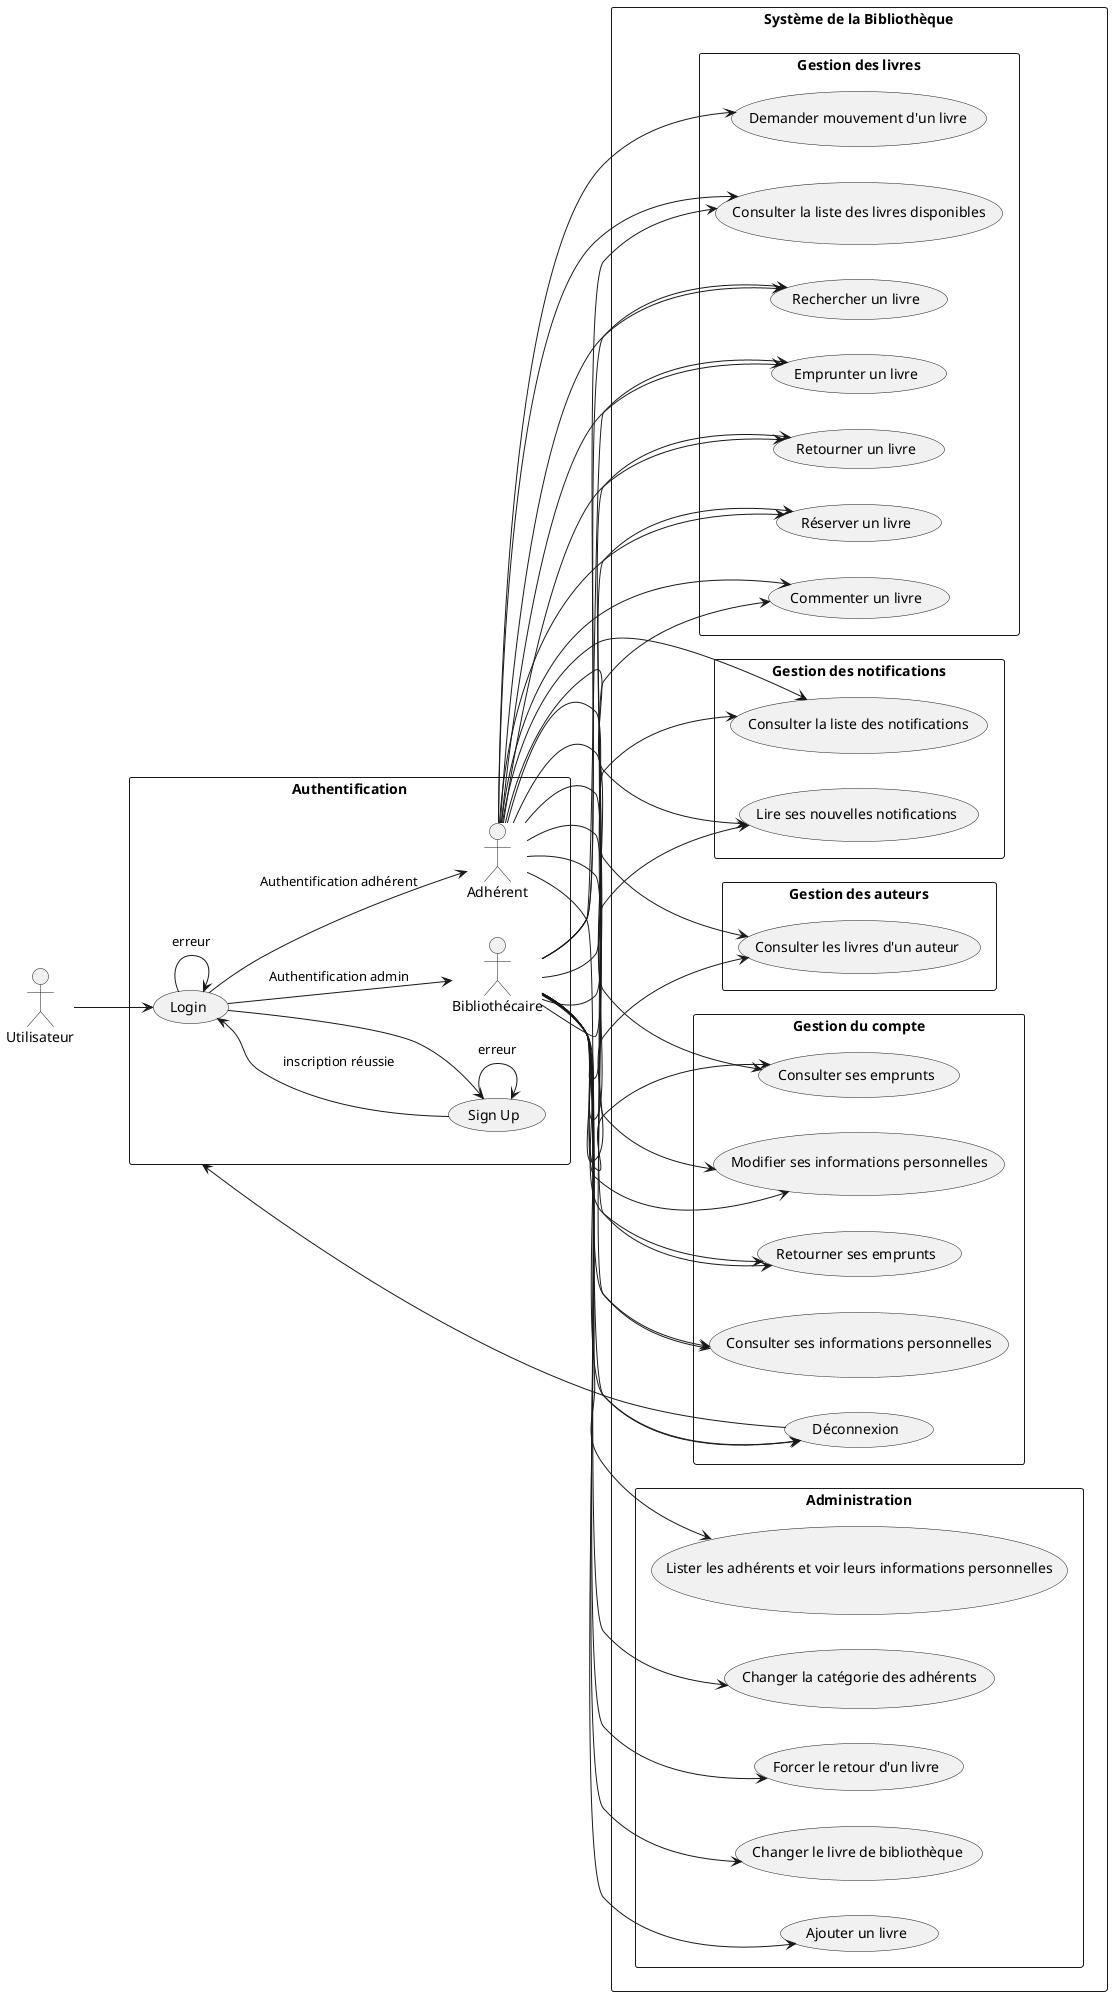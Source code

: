 @startuml

left to right direction

actor Utilisateur as User

rectangle "Authentification" {
    User--> (Login)
    (Login)-->(Login): erreur
    (Login)-->(Sign Up)
    (Sign Up)-->(Sign Up): erreur
    (Sign Up)-->(Login): inscription réussie
    (Login)-->"Adhérent": Authentification adhérent
    (Login)-->"Bibliothécaire": Authentification admin
}

rectangle "Système de la Bibliothèque" {
    rectangle "Gestion des livres" {
        "Adhérent" --> (Consulter la liste des livres disponibles)
        "Bibliothécaire" --> (Consulter la liste des livres disponibles)

        "Adhérent" --> (Rechercher un livre)
        "Bibliothécaire" --> (Rechercher un livre)

        "Adhérent" --> (Emprunter un livre)
        "Bibliothécaire" --> (Emprunter un livre)

        "Adhérent" --> (Retourner un livre)
        "Bibliothécaire" --> (Retourner un livre)

        "Adhérent" --> (Réserver un livre)
        "Bibliothécaire" --> (Réserver un livre)

        "Adhérent" --> (Commenter un livre)
        "Bibliothécaire" --> (Commenter un livre)

        "Adhérent" --> (Demander mouvement d'un livre)
    }

    rectangle "Gestion des notifications" {
    "Adhérent" --> (Lire ses nouvelles notifications)
    "Bibliothécaire" --> (Lire ses nouvelles notifications)

        "Adhérent" --> (Consulter la liste des notifications)
        "Bibliothécaire" --> (Consulter la liste des notifications)
    }

    rectangle "Gestion des auteurs" {
        "Adhérent" --> (Consulter les livres d'un auteur)
        "Bibliothécaire" --> (Consulter les livres d'un auteur)
    }

    rectangle "Gestion du compte" {
        "Adhérent" --> (Déconnexion)
        "Bibliothécaire" --> (Déconnexion)
        (Déconnexion)--> Authentification

        "Adhérent" --> (Consulter ses informations personnelles)
        "Bibliothécaire" --> (Consulter ses informations personnelles)

        "Adhérent" --> (Modifier ses informations personnelles)
        "Bibliothécaire" --> (Modifier ses informations personnelles)

        "Adhérent" --> (Consulter ses emprunts)
        "Bibliothécaire" --> (Consulter ses emprunts)

        "Adhérent" --> (Retourner ses emprunts)
        "Bibliothécaire" --> (Retourner ses emprunts)
    }

    rectangle "Administration" {
        "Bibliothécaire" --> (Lister les adhérents et voir leurs informations personnelles)
        "Bibliothécaire" --> (Changer la catégorie des adhérents)
        "Bibliothécaire" --> (Forcer le retour d'un livre)
        "Bibliothécaire" --> (Changer le livre de bibliothèque)
        "Bibliothécaire" --> (Ajouter un livre)
    }
}

@enduml
